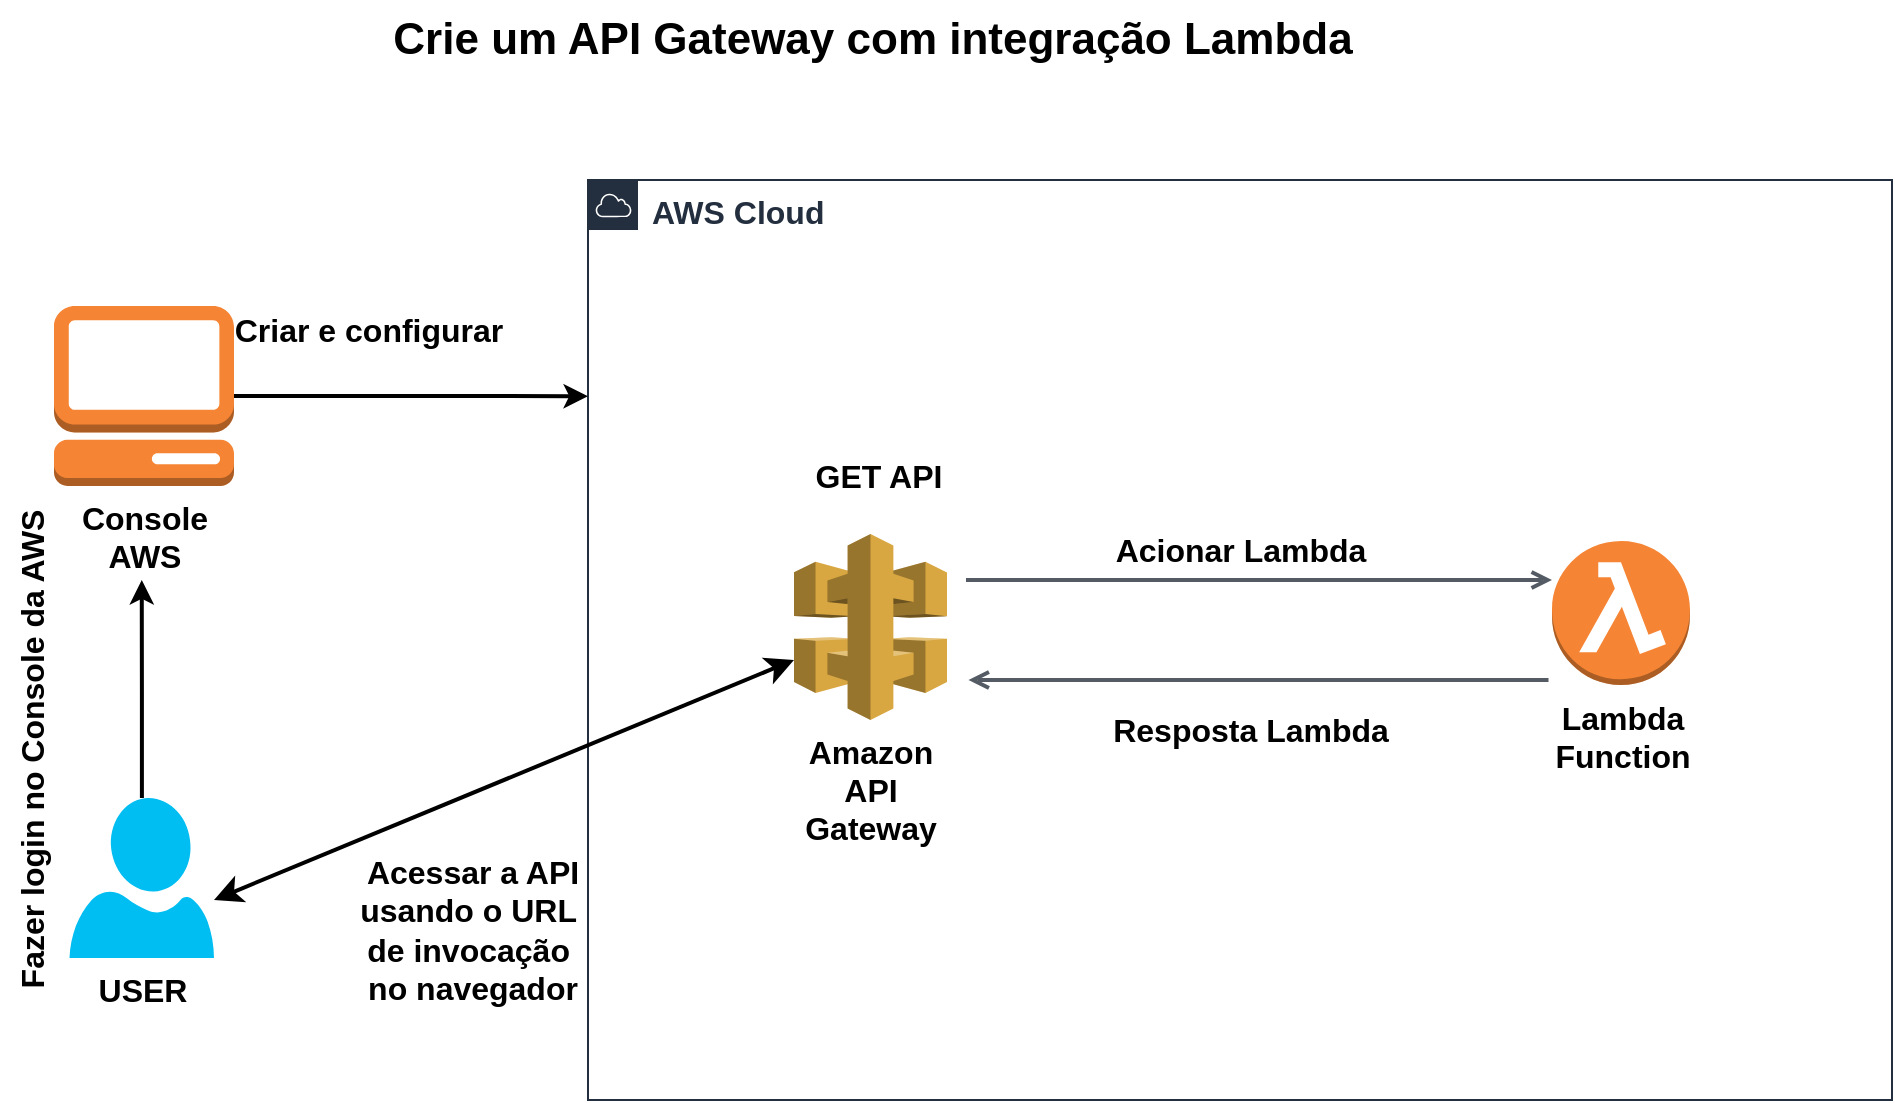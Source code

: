<mxfile version="24.7.5">
  <diagram name="Página-1" id="gH_W0zLgMmuG62dIhQb_">
    <mxGraphModel dx="1687" dy="878" grid="1" gridSize="10" guides="1" tooltips="1" connect="1" arrows="1" fold="1" page="1" pageScale="1" pageWidth="980" pageHeight="690" math="0" shadow="0">
      <root>
        <mxCell id="0" />
        <mxCell id="1" parent="0" />
        <mxCell id="TXJU9AXUOU0Sw6S66-o--1" value="&lt;b style=&quot;font-size: 16px;&quot;&gt;&lt;font style=&quot;font-size: 16px;&quot;&gt;Console&lt;/font&gt;&lt;/b&gt;&lt;div style=&quot;font-size: 16px;&quot;&gt;&lt;b style=&quot;&quot;&gt;&lt;font style=&quot;font-size: 16px;&quot;&gt;AWS&lt;/font&gt;&lt;/b&gt;&lt;/div&gt;" style="outlineConnect=0;dashed=0;verticalLabelPosition=bottom;verticalAlign=top;align=center;html=1;shape=mxgraph.aws3.management_console;fillColor=#F58534;gradientColor=none;" vertex="1" parent="1">
          <mxGeometry x="51" y="193" width="90" height="90" as="geometry" />
        </mxCell>
        <mxCell id="TXJU9AXUOU0Sw6S66-o--16" style="edgeStyle=orthogonalEdgeStyle;rounded=0;orthogonalLoop=1;jettySize=auto;html=1;strokeWidth=2;" edge="1" parent="1" source="TXJU9AXUOU0Sw6S66-o--2">
          <mxGeometry relative="1" as="geometry">
            <mxPoint x="94.875" y="330" as="targetPoint" />
          </mxGeometry>
        </mxCell>
        <mxCell id="TXJU9AXUOU0Sw6S66-o--2" value="&lt;b&gt;&lt;font style=&quot;font-size: 16px;&quot;&gt;USER&lt;/font&gt;&lt;/b&gt;" style="verticalLabelPosition=bottom;html=1;verticalAlign=top;align=center;strokeColor=none;fillColor=#00BEF2;shape=mxgraph.azure.user;" vertex="1" parent="1">
          <mxGeometry x="58.75" y="439" width="72.25" height="80" as="geometry" />
        </mxCell>
        <mxCell id="TXJU9AXUOU0Sw6S66-o--3" value="&lt;font style=&quot;font-size: 16px;&quot;&gt;&lt;b&gt;AWS Cloud&lt;/b&gt;&lt;/font&gt;" style="points=[[0,0],[0.25,0],[0.5,0],[0.75,0],[1,0],[1,0.25],[1,0.5],[1,0.75],[1,1],[0.75,1],[0.5,1],[0.25,1],[0,1],[0,0.75],[0,0.5],[0,0.25]];outlineConnect=0;gradientColor=none;html=1;whiteSpace=wrap;fontSize=12;fontStyle=0;container=1;pointerEvents=0;collapsible=0;recursiveResize=0;shape=mxgraph.aws4.group;grIcon=mxgraph.aws4.group_aws_cloud;strokeColor=#232F3E;fillColor=none;verticalAlign=top;align=left;spacingLeft=30;fontColor=#232F3E;dashed=0;" vertex="1" parent="1">
          <mxGeometry x="318" y="130" width="652" height="460" as="geometry" />
        </mxCell>
        <mxCell id="TXJU9AXUOU0Sw6S66-o--4" value="&lt;b style=&quot;font-size: 16px;&quot;&gt;&lt;font style=&quot;font-size: 16px;&quot;&gt;Amazon&lt;/font&gt;&lt;/b&gt;&lt;div style=&quot;font-size: 16px;&quot;&gt;&lt;b&gt;&lt;font style=&quot;font-size: 16px;&quot;&gt;API&lt;/font&gt;&lt;/b&gt;&lt;/div&gt;&lt;div style=&quot;font-size: 16px;&quot;&gt;&lt;b style=&quot;&quot;&gt;&lt;font style=&quot;font-size: 16px;&quot;&gt;Gateway&lt;/font&gt;&lt;/b&gt;&lt;/div&gt;" style="outlineConnect=0;dashed=0;verticalLabelPosition=bottom;verticalAlign=top;align=center;html=1;shape=mxgraph.aws3.api_gateway;fillColor=#D9A741;gradientColor=none;" vertex="1" parent="TXJU9AXUOU0Sw6S66-o--3">
          <mxGeometry x="103" y="177" width="76.5" height="93" as="geometry" />
        </mxCell>
        <mxCell id="TXJU9AXUOU0Sw6S66-o--5" value="&lt;b style=&quot;font-size: 16px;&quot;&gt;&lt;font style=&quot;font-size: 16px;&quot;&gt;Lambda&lt;/font&gt;&lt;/b&gt;&lt;div style=&quot;font-size: 16px;&quot;&gt;&lt;b style=&quot;&quot;&gt;&lt;font style=&quot;font-size: 16px;&quot;&gt;Function&lt;/font&gt;&lt;/b&gt;&lt;/div&gt;" style="outlineConnect=0;dashed=0;verticalLabelPosition=bottom;verticalAlign=top;align=center;html=1;shape=mxgraph.aws3.lambda_function;fillColor=#F58534;gradientColor=none;" vertex="1" parent="TXJU9AXUOU0Sw6S66-o--3">
          <mxGeometry x="482" y="180.5" width="69" height="72" as="geometry" />
        </mxCell>
        <mxCell id="TXJU9AXUOU0Sw6S66-o--7" value="&lt;b&gt;&lt;font style=&quot;font-size: 16px;&quot;&gt;GET API&lt;/font&gt;&lt;/b&gt;" style="text;html=1;align=center;verticalAlign=middle;resizable=0;points=[];autosize=1;strokeColor=none;fillColor=none;" vertex="1" parent="TXJU9AXUOU0Sw6S66-o--3">
          <mxGeometry x="100.25" y="133" width="90" height="30" as="geometry" />
        </mxCell>
        <mxCell id="TXJU9AXUOU0Sw6S66-o--11" value="" style="edgeStyle=orthogonalEdgeStyle;html=1;endArrow=open;elbow=vertical;startArrow=none;endFill=0;strokeColor=#545B64;rounded=0;strokeWidth=2;" edge="1" parent="TXJU9AXUOU0Sw6S66-o--3">
          <mxGeometry width="100" relative="1" as="geometry">
            <mxPoint x="189" y="200" as="sourcePoint" />
            <mxPoint x="482" y="200" as="targetPoint" />
          </mxGeometry>
        </mxCell>
        <mxCell id="TXJU9AXUOU0Sw6S66-o--12" value="" style="edgeStyle=orthogonalEdgeStyle;html=1;endArrow=open;elbow=vertical;startArrow=none;endFill=0;strokeColor=#545B64;rounded=0;strokeWidth=2;" edge="1" parent="TXJU9AXUOU0Sw6S66-o--3">
          <mxGeometry width="100" relative="1" as="geometry">
            <mxPoint x="480.25" y="250" as="sourcePoint" />
            <mxPoint x="190.25" y="250" as="targetPoint" />
          </mxGeometry>
        </mxCell>
        <mxCell id="TXJU9AXUOU0Sw6S66-o--13" value="&lt;b&gt;&lt;font style=&quot;font-size: 16px;&quot;&gt;Acionar Lambda&lt;/font&gt;&lt;/b&gt;" style="text;html=1;align=center;verticalAlign=middle;resizable=0;points=[];autosize=1;strokeColor=none;fillColor=none;" vertex="1" parent="TXJU9AXUOU0Sw6S66-o--3">
          <mxGeometry x="251" y="170" width="150" height="30" as="geometry" />
        </mxCell>
        <mxCell id="TXJU9AXUOU0Sw6S66-o--14" value="&lt;b&gt;&lt;font style=&quot;font-size: 16px;&quot;&gt;Resposta Lambda&lt;/font&gt;&lt;/b&gt;" style="text;html=1;align=center;verticalAlign=middle;resizable=0;points=[];autosize=1;strokeColor=none;fillColor=none;" vertex="1" parent="TXJU9AXUOU0Sw6S66-o--3">
          <mxGeometry x="251" y="260" width="160" height="30" as="geometry" />
        </mxCell>
        <mxCell id="TXJU9AXUOU0Sw6S66-o--8" style="edgeStyle=orthogonalEdgeStyle;rounded=0;orthogonalLoop=1;jettySize=auto;html=1;entryX=0;entryY=0.235;entryDx=0;entryDy=0;entryPerimeter=0;strokeWidth=2;" edge="1" parent="1" source="TXJU9AXUOU0Sw6S66-o--1" target="TXJU9AXUOU0Sw6S66-o--3">
          <mxGeometry relative="1" as="geometry" />
        </mxCell>
        <mxCell id="TXJU9AXUOU0Sw6S66-o--9" value="&lt;b&gt;&lt;font style=&quot;font-size: 16px;&quot;&gt;Criar e configurar&lt;/font&gt;&lt;/b&gt;" style="text;html=1;align=center;verticalAlign=middle;resizable=0;points=[];autosize=1;strokeColor=none;fillColor=none;" vertex="1" parent="1">
          <mxGeometry x="128" y="190" width="160" height="30" as="geometry" />
        </mxCell>
        <mxCell id="TXJU9AXUOU0Sw6S66-o--15" value="" style="edgeStyle=none;orthogonalLoop=1;jettySize=auto;html=1;endArrow=classic;startArrow=classic;endSize=8;startSize=8;rounded=0;strokeWidth=2;" edge="1" parent="1">
          <mxGeometry width="100" relative="1" as="geometry">
            <mxPoint x="131" y="490" as="sourcePoint" />
            <mxPoint x="421" y="370" as="targetPoint" />
            <Array as="points" />
          </mxGeometry>
        </mxCell>
        <mxCell id="TXJU9AXUOU0Sw6S66-o--17" value="&lt;b&gt;&lt;font style=&quot;font-size: 16px;&quot;&gt; Fazer login no Console da AWS&lt;/font&gt;&lt;/b&gt;" style="text;html=1;align=center;verticalAlign=middle;resizable=0;points=[];autosize=1;strokeColor=none;fillColor=none;rotation=270;" vertex="1" parent="1">
          <mxGeometry x="-90" y="400" width="260" height="30" as="geometry" />
        </mxCell>
        <mxCell id="TXJU9AXUOU0Sw6S66-o--18" value="&lt;b&gt;&lt;font style=&quot;font-size: 16px;&quot;&gt;Acessar a API&lt;/font&gt;&lt;/b&gt;&lt;div&gt;&lt;b&gt;&lt;font style=&quot;font-size: 16px;&quot;&gt;usando o URL&amp;nbsp;&lt;/font&gt;&lt;/b&gt;&lt;/div&gt;&lt;div&gt;&lt;b&gt;&lt;font style=&quot;font-size: 16px;&quot;&gt;de invocação&amp;nbsp;&lt;/font&gt;&lt;/b&gt;&lt;/div&gt;&lt;div&gt;&lt;b&gt;&lt;font style=&quot;font-size: 16px;&quot;&gt;no navegador&lt;/font&gt;&lt;/b&gt;&lt;/div&gt;" style="text;html=1;align=center;verticalAlign=middle;resizable=0;points=[];autosize=1;strokeColor=none;fillColor=none;" vertex="1" parent="1">
          <mxGeometry x="190" y="460" width="140" height="90" as="geometry" />
        </mxCell>
        <mxCell id="TXJU9AXUOU0Sw6S66-o--19" value="&lt;b&gt;&lt;font style=&quot;font-size: 22px;&quot;&gt;Crie um API Gateway com integração Lambda&lt;/font&gt;&lt;/b&gt;" style="text;html=1;align=center;verticalAlign=middle;resizable=0;points=[];autosize=1;strokeColor=none;fillColor=none;" vertex="1" parent="1">
          <mxGeometry x="210" y="40" width="500" height="40" as="geometry" />
        </mxCell>
      </root>
    </mxGraphModel>
  </diagram>
</mxfile>
